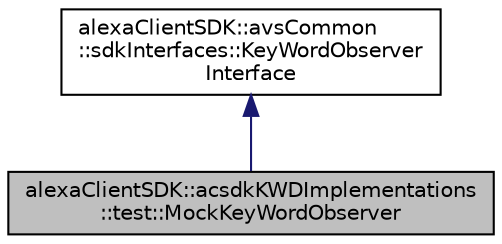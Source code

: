 digraph "alexaClientSDK::acsdkKWDImplementations::test::MockKeyWordObserver"
{
 // LATEX_PDF_SIZE
  edge [fontname="Helvetica",fontsize="10",labelfontname="Helvetica",labelfontsize="10"];
  node [fontname="Helvetica",fontsize="10",shape=record];
  Node1 [label="alexaClientSDK::acsdkKWDImplementations\l::test::MockKeyWordObserver",height=0.2,width=0.4,color="black", fillcolor="grey75", style="filled", fontcolor="black",tooltip="A test observer that mocks out the KeyWordObserverInterface#onKeyWordDetected() call."];
  Node2 -> Node1 [dir="back",color="midnightblue",fontsize="10",style="solid",fontname="Helvetica"];
  Node2 [label="alexaClientSDK::avsCommon\l::sdkInterfaces::KeyWordObserver\lInterface",height=0.2,width=0.4,color="black", fillcolor="white", style="filled",URL="$classalexa_client_s_d_k_1_1avs_common_1_1sdk_interfaces_1_1_key_word_observer_interface.html",tooltip=" "];
}
